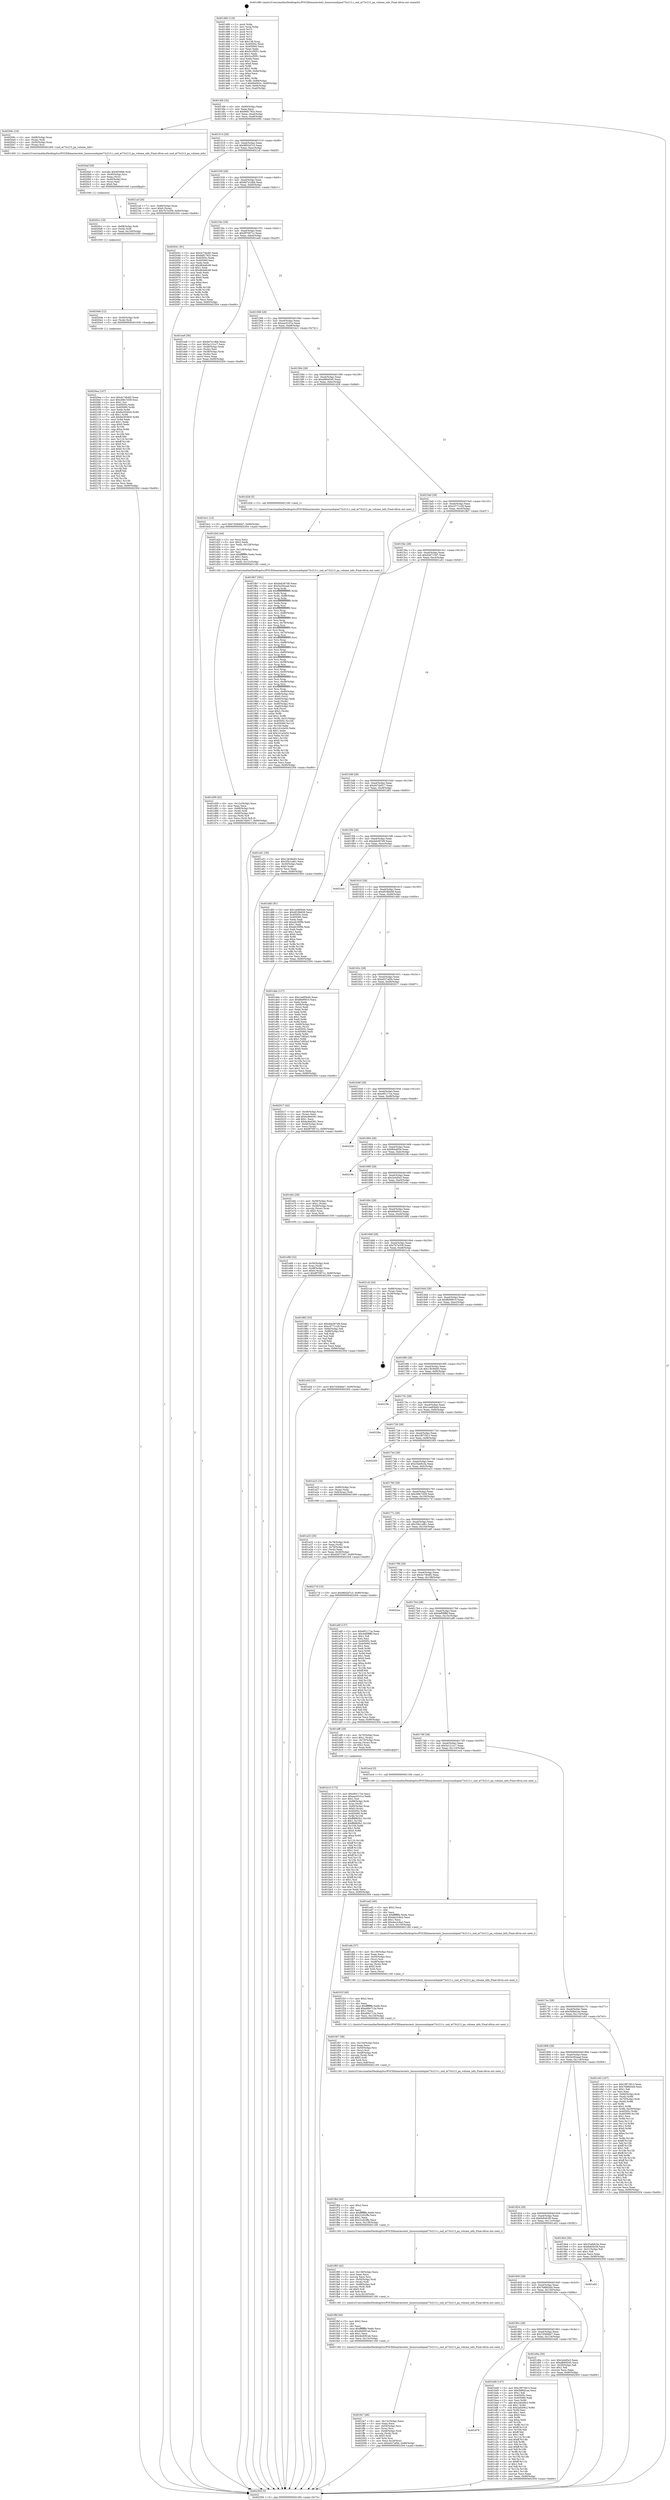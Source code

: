digraph "0x401480" {
  label = "0x401480 (/mnt/c/Users/mathe/Desktop/tcc/POCII/binaries/extr_linuxsoundspiat73c213.c_snd_at73c213_pa_volume_info_Final-ollvm.out::main(0))"
  labelloc = "t"
  node[shape=record]

  Entry [label="",width=0.3,height=0.3,shape=circle,fillcolor=black,style=filled]
  "0x4014f4" [label="{
     0x4014f4 [32]\l
     | [instrs]\l
     &nbsp;&nbsp;0x4014f4 \<+6\>: mov -0x90(%rbp),%eax\l
     &nbsp;&nbsp;0x4014fa \<+2\>: mov %eax,%ecx\l
     &nbsp;&nbsp;0x4014fc \<+6\>: sub $0x8df1782c,%ecx\l
     &nbsp;&nbsp;0x401502 \<+6\>: mov %eax,-0xa4(%rbp)\l
     &nbsp;&nbsp;0x401508 \<+6\>: mov %ecx,-0xa8(%rbp)\l
     &nbsp;&nbsp;0x40150e \<+6\>: je 000000000040209c \<main+0xc1c\>\l
  }"]
  "0x40209c" [label="{
     0x40209c [19]\l
     | [instrs]\l
     &nbsp;&nbsp;0x40209c \<+4\>: mov -0x68(%rbp),%rax\l
     &nbsp;&nbsp;0x4020a0 \<+3\>: mov (%rax),%rdi\l
     &nbsp;&nbsp;0x4020a3 \<+4\>: mov -0x50(%rbp),%rax\l
     &nbsp;&nbsp;0x4020a7 \<+3\>: mov (%rax),%rsi\l
     &nbsp;&nbsp;0x4020aa \<+5\>: call 0000000000401400 \<snd_at73c213_pa_volume_info\>\l
     | [calls]\l
     &nbsp;&nbsp;0x401400 \{1\} (/mnt/c/Users/mathe/Desktop/tcc/POCII/binaries/extr_linuxsoundspiat73c213.c_snd_at73c213_pa_volume_info_Final-ollvm.out::snd_at73c213_pa_volume_info)\l
  }"]
  "0x401514" [label="{
     0x401514 [28]\l
     | [instrs]\l
     &nbsp;&nbsp;0x401514 \<+5\>: jmp 0000000000401519 \<main+0x99\>\l
     &nbsp;&nbsp;0x401519 \<+6\>: mov -0xa4(%rbp),%eax\l
     &nbsp;&nbsp;0x40151f \<+5\>: sub $0x9602d7c3,%eax\l
     &nbsp;&nbsp;0x401524 \<+6\>: mov %eax,-0xac(%rbp)\l
     &nbsp;&nbsp;0x40152a \<+6\>: je 00000000004021af \<main+0xd2f\>\l
  }"]
  Exit [label="",width=0.3,height=0.3,shape=circle,fillcolor=black,style=filled,peripheries=2]
  "0x4021af" [label="{
     0x4021af [28]\l
     | [instrs]\l
     &nbsp;&nbsp;0x4021af \<+7\>: mov -0x88(%rbp),%rax\l
     &nbsp;&nbsp;0x4021b6 \<+6\>: movl $0x0,(%rax)\l
     &nbsp;&nbsp;0x4021bc \<+10\>: movl $0x7b7e359,-0x90(%rbp)\l
     &nbsp;&nbsp;0x4021c6 \<+5\>: jmp 0000000000402304 \<main+0xe84\>\l
  }"]
  "0x401530" [label="{
     0x401530 [28]\l
     | [instrs]\l
     &nbsp;&nbsp;0x401530 \<+5\>: jmp 0000000000401535 \<main+0xb5\>\l
     &nbsp;&nbsp;0x401535 \<+6\>: mov -0xa4(%rbp),%eax\l
     &nbsp;&nbsp;0x40153b \<+5\>: sub $0x9d7e1dbb,%eax\l
     &nbsp;&nbsp;0x401540 \<+6\>: mov %eax,-0xb0(%rbp)\l
     &nbsp;&nbsp;0x401546 \<+6\>: je 0000000000402041 \<main+0xbc1\>\l
  }"]
  "0x4020ea" [label="{
     0x4020ea [147]\l
     | [instrs]\l
     &nbsp;&nbsp;0x4020ea \<+5\>: mov $0x4c74b4f2,%eax\l
     &nbsp;&nbsp;0x4020ef \<+5\>: mov $0x268c7d39,%esi\l
     &nbsp;&nbsp;0x4020f4 \<+2\>: mov $0x1,%cl\l
     &nbsp;&nbsp;0x4020f6 \<+7\>: mov 0x40505c,%edx\l
     &nbsp;&nbsp;0x4020fd \<+8\>: mov 0x405060,%r8d\l
     &nbsp;&nbsp;0x402105 \<+3\>: mov %edx,%r9d\l
     &nbsp;&nbsp;0x402108 \<+7\>: sub $0x6e303820,%r9d\l
     &nbsp;&nbsp;0x40210f \<+4\>: sub $0x1,%r9d\l
     &nbsp;&nbsp;0x402113 \<+7\>: add $0x6e303820,%r9d\l
     &nbsp;&nbsp;0x40211a \<+4\>: imul %r9d,%edx\l
     &nbsp;&nbsp;0x40211e \<+3\>: and $0x1,%edx\l
     &nbsp;&nbsp;0x402121 \<+3\>: cmp $0x0,%edx\l
     &nbsp;&nbsp;0x402124 \<+4\>: sete %r10b\l
     &nbsp;&nbsp;0x402128 \<+4\>: cmp $0xa,%r8d\l
     &nbsp;&nbsp;0x40212c \<+4\>: setl %r11b\l
     &nbsp;&nbsp;0x402130 \<+3\>: mov %r10b,%bl\l
     &nbsp;&nbsp;0x402133 \<+3\>: xor $0xff,%bl\l
     &nbsp;&nbsp;0x402136 \<+3\>: mov %r11b,%r14b\l
     &nbsp;&nbsp;0x402139 \<+4\>: xor $0xff,%r14b\l
     &nbsp;&nbsp;0x40213d \<+3\>: xor $0x0,%cl\l
     &nbsp;&nbsp;0x402140 \<+3\>: mov %bl,%r15b\l
     &nbsp;&nbsp;0x402143 \<+4\>: and $0x0,%r15b\l
     &nbsp;&nbsp;0x402147 \<+3\>: and %cl,%r10b\l
     &nbsp;&nbsp;0x40214a \<+3\>: mov %r14b,%r12b\l
     &nbsp;&nbsp;0x40214d \<+4\>: and $0x0,%r12b\l
     &nbsp;&nbsp;0x402151 \<+3\>: and %cl,%r11b\l
     &nbsp;&nbsp;0x402154 \<+3\>: or %r10b,%r15b\l
     &nbsp;&nbsp;0x402157 \<+3\>: or %r11b,%r12b\l
     &nbsp;&nbsp;0x40215a \<+3\>: xor %r12b,%r15b\l
     &nbsp;&nbsp;0x40215d \<+3\>: or %r14b,%bl\l
     &nbsp;&nbsp;0x402160 \<+3\>: xor $0xff,%bl\l
     &nbsp;&nbsp;0x402163 \<+3\>: or $0x0,%cl\l
     &nbsp;&nbsp;0x402166 \<+2\>: and %cl,%bl\l
     &nbsp;&nbsp;0x402168 \<+3\>: or %bl,%r15b\l
     &nbsp;&nbsp;0x40216b \<+4\>: test $0x1,%r15b\l
     &nbsp;&nbsp;0x40216f \<+3\>: cmovne %esi,%eax\l
     &nbsp;&nbsp;0x402172 \<+6\>: mov %eax,-0x90(%rbp)\l
     &nbsp;&nbsp;0x402178 \<+5\>: jmp 0000000000402304 \<main+0xe84\>\l
  }"]
  "0x402041" [label="{
     0x402041 [91]\l
     | [instrs]\l
     &nbsp;&nbsp;0x402041 \<+5\>: mov $0x4c74b4f2,%eax\l
     &nbsp;&nbsp;0x402046 \<+5\>: mov $0x8df1782c,%ecx\l
     &nbsp;&nbsp;0x40204b \<+7\>: mov 0x40505c,%edx\l
     &nbsp;&nbsp;0x402052 \<+7\>: mov 0x405060,%esi\l
     &nbsp;&nbsp;0x402059 \<+2\>: mov %edx,%edi\l
     &nbsp;&nbsp;0x40205b \<+6\>: add $0xd64a9cd9,%edi\l
     &nbsp;&nbsp;0x402061 \<+3\>: sub $0x1,%edi\l
     &nbsp;&nbsp;0x402064 \<+6\>: sub $0xd64a9cd9,%edi\l
     &nbsp;&nbsp;0x40206a \<+3\>: imul %edi,%edx\l
     &nbsp;&nbsp;0x40206d \<+3\>: and $0x1,%edx\l
     &nbsp;&nbsp;0x402070 \<+3\>: cmp $0x0,%edx\l
     &nbsp;&nbsp;0x402073 \<+4\>: sete %r8b\l
     &nbsp;&nbsp;0x402077 \<+3\>: cmp $0xa,%esi\l
     &nbsp;&nbsp;0x40207a \<+4\>: setl %r9b\l
     &nbsp;&nbsp;0x40207e \<+3\>: mov %r8b,%r10b\l
     &nbsp;&nbsp;0x402081 \<+3\>: and %r9b,%r10b\l
     &nbsp;&nbsp;0x402084 \<+3\>: xor %r9b,%r8b\l
     &nbsp;&nbsp;0x402087 \<+3\>: or %r8b,%r10b\l
     &nbsp;&nbsp;0x40208a \<+4\>: test $0x1,%r10b\l
     &nbsp;&nbsp;0x40208e \<+3\>: cmovne %ecx,%eax\l
     &nbsp;&nbsp;0x402091 \<+6\>: mov %eax,-0x90(%rbp)\l
     &nbsp;&nbsp;0x402097 \<+5\>: jmp 0000000000402304 \<main+0xe84\>\l
  }"]
  "0x40154c" [label="{
     0x40154c [28]\l
     | [instrs]\l
     &nbsp;&nbsp;0x40154c \<+5\>: jmp 0000000000401551 \<main+0xd1\>\l
     &nbsp;&nbsp;0x401551 \<+6\>: mov -0xa4(%rbp),%eax\l
     &nbsp;&nbsp;0x401557 \<+5\>: sub $0x9f70871c,%eax\l
     &nbsp;&nbsp;0x40155c \<+6\>: mov %eax,-0xb4(%rbp)\l
     &nbsp;&nbsp;0x401562 \<+6\>: je 0000000000401ea9 \<main+0xa29\>\l
  }"]
  "0x4020de" [label="{
     0x4020de [12]\l
     | [instrs]\l
     &nbsp;&nbsp;0x4020de \<+4\>: mov -0x50(%rbp),%rdi\l
     &nbsp;&nbsp;0x4020e2 \<+3\>: mov (%rdi),%rdi\l
     &nbsp;&nbsp;0x4020e5 \<+5\>: call 0000000000401030 \<free@plt\>\l
     | [calls]\l
     &nbsp;&nbsp;0x401030 \{1\} (unknown)\l
  }"]
  "0x401ea9" [label="{
     0x401ea9 [36]\l
     | [instrs]\l
     &nbsp;&nbsp;0x401ea9 \<+5\>: mov $0x9d7e1dbb,%eax\l
     &nbsp;&nbsp;0x401eae \<+5\>: mov $0x5a121cc7,%ecx\l
     &nbsp;&nbsp;0x401eb3 \<+4\>: mov -0x48(%rbp),%rdx\l
     &nbsp;&nbsp;0x401eb7 \<+2\>: mov (%rdx),%esi\l
     &nbsp;&nbsp;0x401eb9 \<+4\>: mov -0x58(%rbp),%rdx\l
     &nbsp;&nbsp;0x401ebd \<+2\>: cmp (%rdx),%esi\l
     &nbsp;&nbsp;0x401ebf \<+3\>: cmovl %ecx,%eax\l
     &nbsp;&nbsp;0x401ec2 \<+6\>: mov %eax,-0x90(%rbp)\l
     &nbsp;&nbsp;0x401ec8 \<+5\>: jmp 0000000000402304 \<main+0xe84\>\l
  }"]
  "0x401568" [label="{
     0x401568 [28]\l
     | [instrs]\l
     &nbsp;&nbsp;0x401568 \<+5\>: jmp 000000000040156d \<main+0xed\>\l
     &nbsp;&nbsp;0x40156d \<+6\>: mov -0xa4(%rbp),%eax\l
     &nbsp;&nbsp;0x401573 \<+5\>: sub $0xaac0101a,%eax\l
     &nbsp;&nbsp;0x401578 \<+6\>: mov %eax,-0xb8(%rbp)\l
     &nbsp;&nbsp;0x40157e \<+6\>: je 0000000000401bc1 \<main+0x741\>\l
  }"]
  "0x4020cc" [label="{
     0x4020cc [18]\l
     | [instrs]\l
     &nbsp;&nbsp;0x4020cc \<+4\>: mov -0x68(%rbp),%rdi\l
     &nbsp;&nbsp;0x4020d0 \<+3\>: mov (%rdi),%rdi\l
     &nbsp;&nbsp;0x4020d3 \<+6\>: mov %eax,-0x140(%rbp)\l
     &nbsp;&nbsp;0x4020d9 \<+5\>: call 0000000000401030 \<free@plt\>\l
     | [calls]\l
     &nbsp;&nbsp;0x401030 \{1\} (unknown)\l
  }"]
  "0x401bc1" [label="{
     0x401bc1 [15]\l
     | [instrs]\l
     &nbsp;&nbsp;0x401bc1 \<+10\>: movl $0x7d384bb7,-0x90(%rbp)\l
     &nbsp;&nbsp;0x401bcb \<+5\>: jmp 0000000000402304 \<main+0xe84\>\l
  }"]
  "0x401584" [label="{
     0x401584 [28]\l
     | [instrs]\l
     &nbsp;&nbsp;0x401584 \<+5\>: jmp 0000000000401589 \<main+0x109\>\l
     &nbsp;&nbsp;0x401589 \<+6\>: mov -0xa4(%rbp),%eax\l
     &nbsp;&nbsp;0x40158f \<+5\>: sub $0xaf694545,%eax\l
     &nbsp;&nbsp;0x401594 \<+6\>: mov %eax,-0xbc(%rbp)\l
     &nbsp;&nbsp;0x40159a \<+6\>: je 0000000000401d28 \<main+0x8a8\>\l
  }"]
  "0x4020af" [label="{
     0x4020af [29]\l
     | [instrs]\l
     &nbsp;&nbsp;0x4020af \<+10\>: movabs $0x4030b6,%rdi\l
     &nbsp;&nbsp;0x4020b9 \<+4\>: mov -0x40(%rbp),%rsi\l
     &nbsp;&nbsp;0x4020bd \<+2\>: mov %eax,(%rsi)\l
     &nbsp;&nbsp;0x4020bf \<+4\>: mov -0x40(%rbp),%rsi\l
     &nbsp;&nbsp;0x4020c3 \<+2\>: mov (%rsi),%esi\l
     &nbsp;&nbsp;0x4020c5 \<+2\>: mov $0x0,%al\l
     &nbsp;&nbsp;0x4020c7 \<+5\>: call 0000000000401040 \<printf@plt\>\l
     | [calls]\l
     &nbsp;&nbsp;0x401040 \{1\} (unknown)\l
  }"]
  "0x401d28" [label="{
     0x401d28 [5]\l
     | [instrs]\l
     &nbsp;&nbsp;0x401d28 \<+5\>: call 0000000000401160 \<next_i\>\l
     | [calls]\l
     &nbsp;&nbsp;0x401160 \{1\} (/mnt/c/Users/mathe/Desktop/tcc/POCII/binaries/extr_linuxsoundspiat73c213.c_snd_at73c213_pa_volume_info_Final-ollvm.out::next_i)\l
  }"]
  "0x4015a0" [label="{
     0x4015a0 [28]\l
     | [instrs]\l
     &nbsp;&nbsp;0x4015a0 \<+5\>: jmp 00000000004015a5 \<main+0x125\>\l
     &nbsp;&nbsp;0x4015a5 \<+6\>: mov -0xa4(%rbp),%eax\l
     &nbsp;&nbsp;0x4015ab \<+5\>: sub $0xcd771c29,%eax\l
     &nbsp;&nbsp;0x4015b0 \<+6\>: mov %eax,-0xc0(%rbp)\l
     &nbsp;&nbsp;0x4015b6 \<+6\>: je 00000000004018b7 \<main+0x437\>\l
  }"]
  "0x401fe7" [label="{
     0x401fe7 [48]\l
     | [instrs]\l
     &nbsp;&nbsp;0x401fe7 \<+6\>: mov -0x13c(%rbp),%ecx\l
     &nbsp;&nbsp;0x401fed \<+3\>: imul %eax,%ecx\l
     &nbsp;&nbsp;0x401ff0 \<+4\>: mov -0x50(%rbp),%rsi\l
     &nbsp;&nbsp;0x401ff4 \<+3\>: mov (%rsi),%rsi\l
     &nbsp;&nbsp;0x401ff7 \<+4\>: mov -0x48(%rbp),%rdi\l
     &nbsp;&nbsp;0x401ffb \<+3\>: movslq (%rdi),%rdi\l
     &nbsp;&nbsp;0x401ffe \<+4\>: shl $0x5,%rdi\l
     &nbsp;&nbsp;0x402002 \<+3\>: add %rdi,%rsi\l
     &nbsp;&nbsp;0x402005 \<+3\>: mov %ecx,0x18(%rsi)\l
     &nbsp;&nbsp;0x402008 \<+10\>: movl $0xe027af2b,-0x90(%rbp)\l
     &nbsp;&nbsp;0x402012 \<+5\>: jmp 0000000000402304 \<main+0xe84\>\l
  }"]
  "0x4018b7" [label="{
     0x4018b7 [301]\l
     | [instrs]\l
     &nbsp;&nbsp;0x4018b7 \<+5\>: mov $0xdeb367d9,%eax\l
     &nbsp;&nbsp;0x4018bc \<+5\>: mov $0x5e292aad,%ecx\l
     &nbsp;&nbsp;0x4018c1 \<+3\>: mov %rsp,%rdx\l
     &nbsp;&nbsp;0x4018c4 \<+4\>: add $0xfffffffffffffff0,%rdx\l
     &nbsp;&nbsp;0x4018c8 \<+3\>: mov %rdx,%rsp\l
     &nbsp;&nbsp;0x4018cb \<+7\>: mov %rdx,-0x88(%rbp)\l
     &nbsp;&nbsp;0x4018d2 \<+3\>: mov %rsp,%rdx\l
     &nbsp;&nbsp;0x4018d5 \<+4\>: add $0xfffffffffffffff0,%rdx\l
     &nbsp;&nbsp;0x4018d9 \<+3\>: mov %rdx,%rsp\l
     &nbsp;&nbsp;0x4018dc \<+3\>: mov %rsp,%rsi\l
     &nbsp;&nbsp;0x4018df \<+4\>: add $0xfffffffffffffff0,%rsi\l
     &nbsp;&nbsp;0x4018e3 \<+3\>: mov %rsi,%rsp\l
     &nbsp;&nbsp;0x4018e6 \<+4\>: mov %rsi,-0x80(%rbp)\l
     &nbsp;&nbsp;0x4018ea \<+3\>: mov %rsp,%rsi\l
     &nbsp;&nbsp;0x4018ed \<+4\>: add $0xfffffffffffffff0,%rsi\l
     &nbsp;&nbsp;0x4018f1 \<+3\>: mov %rsi,%rsp\l
     &nbsp;&nbsp;0x4018f4 \<+4\>: mov %rsi,-0x78(%rbp)\l
     &nbsp;&nbsp;0x4018f8 \<+3\>: mov %rsp,%rsi\l
     &nbsp;&nbsp;0x4018fb \<+4\>: add $0xfffffffffffffff0,%rsi\l
     &nbsp;&nbsp;0x4018ff \<+3\>: mov %rsi,%rsp\l
     &nbsp;&nbsp;0x401902 \<+4\>: mov %rsi,-0x70(%rbp)\l
     &nbsp;&nbsp;0x401906 \<+3\>: mov %rsp,%rsi\l
     &nbsp;&nbsp;0x401909 \<+4\>: add $0xfffffffffffffff0,%rsi\l
     &nbsp;&nbsp;0x40190d \<+3\>: mov %rsi,%rsp\l
     &nbsp;&nbsp;0x401910 \<+4\>: mov %rsi,-0x68(%rbp)\l
     &nbsp;&nbsp;0x401914 \<+3\>: mov %rsp,%rsi\l
     &nbsp;&nbsp;0x401917 \<+4\>: add $0xfffffffffffffff0,%rsi\l
     &nbsp;&nbsp;0x40191b \<+3\>: mov %rsi,%rsp\l
     &nbsp;&nbsp;0x40191e \<+4\>: mov %rsi,-0x60(%rbp)\l
     &nbsp;&nbsp;0x401922 \<+3\>: mov %rsp,%rsi\l
     &nbsp;&nbsp;0x401925 \<+4\>: add $0xfffffffffffffff0,%rsi\l
     &nbsp;&nbsp;0x401929 \<+3\>: mov %rsi,%rsp\l
     &nbsp;&nbsp;0x40192c \<+4\>: mov %rsi,-0x58(%rbp)\l
     &nbsp;&nbsp;0x401930 \<+3\>: mov %rsp,%rsi\l
     &nbsp;&nbsp;0x401933 \<+4\>: add $0xfffffffffffffff0,%rsi\l
     &nbsp;&nbsp;0x401937 \<+3\>: mov %rsi,%rsp\l
     &nbsp;&nbsp;0x40193a \<+4\>: mov %rsi,-0x50(%rbp)\l
     &nbsp;&nbsp;0x40193e \<+3\>: mov %rsp,%rsi\l
     &nbsp;&nbsp;0x401941 \<+4\>: add $0xfffffffffffffff0,%rsi\l
     &nbsp;&nbsp;0x401945 \<+3\>: mov %rsi,%rsp\l
     &nbsp;&nbsp;0x401948 \<+4\>: mov %rsi,-0x48(%rbp)\l
     &nbsp;&nbsp;0x40194c \<+3\>: mov %rsp,%rsi\l
     &nbsp;&nbsp;0x40194f \<+4\>: add $0xfffffffffffffff0,%rsi\l
     &nbsp;&nbsp;0x401953 \<+3\>: mov %rsi,%rsp\l
     &nbsp;&nbsp;0x401956 \<+4\>: mov %rsi,-0x40(%rbp)\l
     &nbsp;&nbsp;0x40195a \<+7\>: mov -0x88(%rbp),%rsi\l
     &nbsp;&nbsp;0x401961 \<+6\>: movl $0x0,(%rsi)\l
     &nbsp;&nbsp;0x401967 \<+6\>: mov -0x94(%rbp),%edi\l
     &nbsp;&nbsp;0x40196d \<+2\>: mov %edi,(%rdx)\l
     &nbsp;&nbsp;0x40196f \<+4\>: mov -0x80(%rbp),%rsi\l
     &nbsp;&nbsp;0x401973 \<+7\>: mov -0xa0(%rbp),%r8\l
     &nbsp;&nbsp;0x40197a \<+3\>: mov %r8,(%rsi)\l
     &nbsp;&nbsp;0x40197d \<+3\>: cmpl $0x2,(%rdx)\l
     &nbsp;&nbsp;0x401980 \<+4\>: setne %r9b\l
     &nbsp;&nbsp;0x401984 \<+4\>: and $0x1,%r9b\l
     &nbsp;&nbsp;0x401988 \<+4\>: mov %r9b,-0x31(%rbp)\l
     &nbsp;&nbsp;0x40198c \<+8\>: mov 0x40505c,%r10d\l
     &nbsp;&nbsp;0x401994 \<+8\>: mov 0x405060,%r11d\l
     &nbsp;&nbsp;0x40199c \<+3\>: mov %r10d,%ebx\l
     &nbsp;&nbsp;0x40199f \<+6\>: sub $0x1d1a3e50,%ebx\l
     &nbsp;&nbsp;0x4019a5 \<+3\>: sub $0x1,%ebx\l
     &nbsp;&nbsp;0x4019a8 \<+6\>: add $0x1d1a3e50,%ebx\l
     &nbsp;&nbsp;0x4019ae \<+4\>: imul %ebx,%r10d\l
     &nbsp;&nbsp;0x4019b2 \<+4\>: and $0x1,%r10d\l
     &nbsp;&nbsp;0x4019b6 \<+4\>: cmp $0x0,%r10d\l
     &nbsp;&nbsp;0x4019ba \<+4\>: sete %r9b\l
     &nbsp;&nbsp;0x4019be \<+4\>: cmp $0xa,%r11d\l
     &nbsp;&nbsp;0x4019c2 \<+4\>: setl %r14b\l
     &nbsp;&nbsp;0x4019c6 \<+3\>: mov %r9b,%r15b\l
     &nbsp;&nbsp;0x4019c9 \<+3\>: and %r14b,%r15b\l
     &nbsp;&nbsp;0x4019cc \<+3\>: xor %r14b,%r9b\l
     &nbsp;&nbsp;0x4019cf \<+3\>: or %r9b,%r15b\l
     &nbsp;&nbsp;0x4019d2 \<+4\>: test $0x1,%r15b\l
     &nbsp;&nbsp;0x4019d6 \<+3\>: cmovne %ecx,%eax\l
     &nbsp;&nbsp;0x4019d9 \<+6\>: mov %eax,-0x90(%rbp)\l
     &nbsp;&nbsp;0x4019df \<+5\>: jmp 0000000000402304 \<main+0xe84\>\l
  }"]
  "0x4015bc" [label="{
     0x4015bc [28]\l
     | [instrs]\l
     &nbsp;&nbsp;0x4015bc \<+5\>: jmp 00000000004015c1 \<main+0x141\>\l
     &nbsp;&nbsp;0x4015c1 \<+6\>: mov -0xa4(%rbp),%eax\l
     &nbsp;&nbsp;0x4015c7 \<+5\>: sub $0xd3d715d7,%eax\l
     &nbsp;&nbsp;0x4015cc \<+6\>: mov %eax,-0xc4(%rbp)\l
     &nbsp;&nbsp;0x4015d2 \<+6\>: je 0000000000401a51 \<main+0x5d1\>\l
  }"]
  "0x401fbf" [label="{
     0x401fbf [40]\l
     | [instrs]\l
     &nbsp;&nbsp;0x401fbf \<+5\>: mov $0x2,%ecx\l
     &nbsp;&nbsp;0x401fc4 \<+1\>: cltd\l
     &nbsp;&nbsp;0x401fc5 \<+2\>: idiv %ecx\l
     &nbsp;&nbsp;0x401fc7 \<+6\>: imul $0xfffffffe,%edx,%ecx\l
     &nbsp;&nbsp;0x401fcd \<+6\>: sub $0x4bd581ab,%ecx\l
     &nbsp;&nbsp;0x401fd3 \<+3\>: add $0x1,%ecx\l
     &nbsp;&nbsp;0x401fd6 \<+6\>: add $0x4bd581ab,%ecx\l
     &nbsp;&nbsp;0x401fdc \<+6\>: mov %ecx,-0x13c(%rbp)\l
     &nbsp;&nbsp;0x401fe2 \<+5\>: call 0000000000401160 \<next_i\>\l
     | [calls]\l
     &nbsp;&nbsp;0x401160 \{1\} (/mnt/c/Users/mathe/Desktop/tcc/POCII/binaries/extr_linuxsoundspiat73c213.c_snd_at73c213_pa_volume_info_Final-ollvm.out::next_i)\l
  }"]
  "0x401a51" [label="{
     0x401a51 [30]\l
     | [instrs]\l
     &nbsp;&nbsp;0x401a51 \<+5\>: mov $0x13b36e93,%eax\l
     &nbsp;&nbsp;0x401a56 \<+5\>: mov $0x35b1cd61,%ecx\l
     &nbsp;&nbsp;0x401a5b \<+3\>: mov -0x30(%rbp),%edx\l
     &nbsp;&nbsp;0x401a5e \<+3\>: cmp $0x0,%edx\l
     &nbsp;&nbsp;0x401a61 \<+3\>: cmove %ecx,%eax\l
     &nbsp;&nbsp;0x401a64 \<+6\>: mov %eax,-0x90(%rbp)\l
     &nbsp;&nbsp;0x401a6a \<+5\>: jmp 0000000000402304 \<main+0xe84\>\l
  }"]
  "0x4015d8" [label="{
     0x4015d8 [28]\l
     | [instrs]\l
     &nbsp;&nbsp;0x4015d8 \<+5\>: jmp 00000000004015dd \<main+0x15d\>\l
     &nbsp;&nbsp;0x4015dd \<+6\>: mov -0xa4(%rbp),%eax\l
     &nbsp;&nbsp;0x4015e3 \<+5\>: sub $0xd47de917,%eax\l
     &nbsp;&nbsp;0x4015e8 \<+6\>: mov %eax,-0xc8(%rbp)\l
     &nbsp;&nbsp;0x4015ee \<+6\>: je 0000000000401d83 \<main+0x903\>\l
  }"]
  "0x401f95" [label="{
     0x401f95 [42]\l
     | [instrs]\l
     &nbsp;&nbsp;0x401f95 \<+6\>: mov -0x138(%rbp),%ecx\l
     &nbsp;&nbsp;0x401f9b \<+3\>: imul %eax,%ecx\l
     &nbsp;&nbsp;0x401f9e \<+3\>: movslq %ecx,%rsi\l
     &nbsp;&nbsp;0x401fa1 \<+4\>: mov -0x50(%rbp),%rdi\l
     &nbsp;&nbsp;0x401fa5 \<+3\>: mov (%rdi),%rdi\l
     &nbsp;&nbsp;0x401fa8 \<+4\>: mov -0x48(%rbp),%r8\l
     &nbsp;&nbsp;0x401fac \<+3\>: movslq (%r8),%r8\l
     &nbsp;&nbsp;0x401faf \<+4\>: shl $0x5,%r8\l
     &nbsp;&nbsp;0x401fb3 \<+3\>: add %r8,%rdi\l
     &nbsp;&nbsp;0x401fb6 \<+4\>: mov %rsi,0x10(%rdi)\l
     &nbsp;&nbsp;0x401fba \<+5\>: call 0000000000401160 \<next_i\>\l
     | [calls]\l
     &nbsp;&nbsp;0x401160 \{1\} (/mnt/c/Users/mathe/Desktop/tcc/POCII/binaries/extr_linuxsoundspiat73c213.c_snd_at73c213_pa_volume_info_Final-ollvm.out::next_i)\l
  }"]
  "0x401d83" [label="{
     0x401d83 [91]\l
     | [instrs]\l
     &nbsp;&nbsp;0x401d83 \<+5\>: mov $0x1ee85bd4,%eax\l
     &nbsp;&nbsp;0x401d88 \<+5\>: mov $0xdf18bb58,%ecx\l
     &nbsp;&nbsp;0x401d8d \<+7\>: mov 0x40505c,%edx\l
     &nbsp;&nbsp;0x401d94 \<+7\>: mov 0x405060,%esi\l
     &nbsp;&nbsp;0x401d9b \<+2\>: mov %edx,%edi\l
     &nbsp;&nbsp;0x401d9d \<+6\>: add $0xafc30f9b,%edi\l
     &nbsp;&nbsp;0x401da3 \<+3\>: sub $0x1,%edi\l
     &nbsp;&nbsp;0x401da6 \<+6\>: sub $0xafc30f9b,%edi\l
     &nbsp;&nbsp;0x401dac \<+3\>: imul %edi,%edx\l
     &nbsp;&nbsp;0x401daf \<+3\>: and $0x1,%edx\l
     &nbsp;&nbsp;0x401db2 \<+3\>: cmp $0x0,%edx\l
     &nbsp;&nbsp;0x401db5 \<+4\>: sete %r8b\l
     &nbsp;&nbsp;0x401db9 \<+3\>: cmp $0xa,%esi\l
     &nbsp;&nbsp;0x401dbc \<+4\>: setl %r9b\l
     &nbsp;&nbsp;0x401dc0 \<+3\>: mov %r8b,%r10b\l
     &nbsp;&nbsp;0x401dc3 \<+3\>: and %r9b,%r10b\l
     &nbsp;&nbsp;0x401dc6 \<+3\>: xor %r9b,%r8b\l
     &nbsp;&nbsp;0x401dc9 \<+3\>: or %r8b,%r10b\l
     &nbsp;&nbsp;0x401dcc \<+4\>: test $0x1,%r10b\l
     &nbsp;&nbsp;0x401dd0 \<+3\>: cmovne %ecx,%eax\l
     &nbsp;&nbsp;0x401dd3 \<+6\>: mov %eax,-0x90(%rbp)\l
     &nbsp;&nbsp;0x401dd9 \<+5\>: jmp 0000000000402304 \<main+0xe84\>\l
  }"]
  "0x4015f4" [label="{
     0x4015f4 [28]\l
     | [instrs]\l
     &nbsp;&nbsp;0x4015f4 \<+5\>: jmp 00000000004015f9 \<main+0x179\>\l
     &nbsp;&nbsp;0x4015f9 \<+6\>: mov -0xa4(%rbp),%eax\l
     &nbsp;&nbsp;0x4015ff \<+5\>: sub $0xdeb367d9,%eax\l
     &nbsp;&nbsp;0x401604 \<+6\>: mov %eax,-0xcc(%rbp)\l
     &nbsp;&nbsp;0x40160a \<+6\>: je 00000000004021e3 \<main+0xd63\>\l
  }"]
  "0x401f6d" [label="{
     0x401f6d [40]\l
     | [instrs]\l
     &nbsp;&nbsp;0x401f6d \<+5\>: mov $0x2,%ecx\l
     &nbsp;&nbsp;0x401f72 \<+1\>: cltd\l
     &nbsp;&nbsp;0x401f73 \<+2\>: idiv %ecx\l
     &nbsp;&nbsp;0x401f75 \<+6\>: imul $0xfffffffe,%edx,%ecx\l
     &nbsp;&nbsp;0x401f7b \<+6\>: sub $0x31d22ffa,%ecx\l
     &nbsp;&nbsp;0x401f81 \<+3\>: add $0x1,%ecx\l
     &nbsp;&nbsp;0x401f84 \<+6\>: add $0x31d22ffa,%ecx\l
     &nbsp;&nbsp;0x401f8a \<+6\>: mov %ecx,-0x138(%rbp)\l
     &nbsp;&nbsp;0x401f90 \<+5\>: call 0000000000401160 \<next_i\>\l
     | [calls]\l
     &nbsp;&nbsp;0x401160 \{1\} (/mnt/c/Users/mathe/Desktop/tcc/POCII/binaries/extr_linuxsoundspiat73c213.c_snd_at73c213_pa_volume_info_Final-ollvm.out::next_i)\l
  }"]
  "0x4021e3" [label="{
     0x4021e3\l
  }", style=dashed]
  "0x401610" [label="{
     0x401610 [28]\l
     | [instrs]\l
     &nbsp;&nbsp;0x401610 \<+5\>: jmp 0000000000401615 \<main+0x195\>\l
     &nbsp;&nbsp;0x401615 \<+6\>: mov -0xa4(%rbp),%eax\l
     &nbsp;&nbsp;0x40161b \<+5\>: sub $0xdf18bb58,%eax\l
     &nbsp;&nbsp;0x401620 \<+6\>: mov %eax,-0xd0(%rbp)\l
     &nbsp;&nbsp;0x401626 \<+6\>: je 0000000000401dde \<main+0x95e\>\l
  }"]
  "0x401f47" [label="{
     0x401f47 [38]\l
     | [instrs]\l
     &nbsp;&nbsp;0x401f47 \<+6\>: mov -0x134(%rbp),%ecx\l
     &nbsp;&nbsp;0x401f4d \<+3\>: imul %eax,%ecx\l
     &nbsp;&nbsp;0x401f50 \<+4\>: mov -0x50(%rbp),%rsi\l
     &nbsp;&nbsp;0x401f54 \<+3\>: mov (%rsi),%rsi\l
     &nbsp;&nbsp;0x401f57 \<+4\>: mov -0x48(%rbp),%rdi\l
     &nbsp;&nbsp;0x401f5b \<+3\>: movslq (%rdi),%rdi\l
     &nbsp;&nbsp;0x401f5e \<+4\>: shl $0x5,%rdi\l
     &nbsp;&nbsp;0x401f62 \<+3\>: add %rdi,%rsi\l
     &nbsp;&nbsp;0x401f65 \<+3\>: mov %ecx,0x8(%rsi)\l
     &nbsp;&nbsp;0x401f68 \<+5\>: call 0000000000401160 \<next_i\>\l
     | [calls]\l
     &nbsp;&nbsp;0x401160 \{1\} (/mnt/c/Users/mathe/Desktop/tcc/POCII/binaries/extr_linuxsoundspiat73c213.c_snd_at73c213_pa_volume_info_Final-ollvm.out::next_i)\l
  }"]
  "0x401dde" [label="{
     0x401dde [127]\l
     | [instrs]\l
     &nbsp;&nbsp;0x401dde \<+5\>: mov $0x1ee85bd4,%eax\l
     &nbsp;&nbsp;0x401de3 \<+5\>: mov $0x8b99910,%ecx\l
     &nbsp;&nbsp;0x401de8 \<+2\>: xor %edx,%edx\l
     &nbsp;&nbsp;0x401dea \<+4\>: mov -0x60(%rbp),%rsi\l
     &nbsp;&nbsp;0x401dee \<+2\>: mov (%rsi),%edi\l
     &nbsp;&nbsp;0x401df0 \<+3\>: mov %edx,%r8d\l
     &nbsp;&nbsp;0x401df3 \<+3\>: sub %edi,%r8d\l
     &nbsp;&nbsp;0x401df6 \<+2\>: mov %edx,%edi\l
     &nbsp;&nbsp;0x401df8 \<+3\>: sub $0x1,%edi\l
     &nbsp;&nbsp;0x401dfb \<+3\>: add %edi,%r8d\l
     &nbsp;&nbsp;0x401dfe \<+3\>: sub %r8d,%edx\l
     &nbsp;&nbsp;0x401e01 \<+4\>: mov -0x60(%rbp),%rsi\l
     &nbsp;&nbsp;0x401e05 \<+2\>: mov %edx,(%rsi)\l
     &nbsp;&nbsp;0x401e07 \<+7\>: mov 0x40505c,%edx\l
     &nbsp;&nbsp;0x401e0e \<+7\>: mov 0x405060,%edi\l
     &nbsp;&nbsp;0x401e15 \<+3\>: mov %edx,%r8d\l
     &nbsp;&nbsp;0x401e18 \<+7\>: add $0xa7cfd2a3,%r8d\l
     &nbsp;&nbsp;0x401e1f \<+4\>: sub $0x1,%r8d\l
     &nbsp;&nbsp;0x401e23 \<+7\>: sub $0xa7cfd2a3,%r8d\l
     &nbsp;&nbsp;0x401e2a \<+4\>: imul %r8d,%edx\l
     &nbsp;&nbsp;0x401e2e \<+3\>: and $0x1,%edx\l
     &nbsp;&nbsp;0x401e31 \<+3\>: cmp $0x0,%edx\l
     &nbsp;&nbsp;0x401e34 \<+4\>: sete %r9b\l
     &nbsp;&nbsp;0x401e38 \<+3\>: cmp $0xa,%edi\l
     &nbsp;&nbsp;0x401e3b \<+4\>: setl %r10b\l
     &nbsp;&nbsp;0x401e3f \<+3\>: mov %r9b,%r11b\l
     &nbsp;&nbsp;0x401e42 \<+3\>: and %r10b,%r11b\l
     &nbsp;&nbsp;0x401e45 \<+3\>: xor %r10b,%r9b\l
     &nbsp;&nbsp;0x401e48 \<+3\>: or %r9b,%r11b\l
     &nbsp;&nbsp;0x401e4b \<+4\>: test $0x1,%r11b\l
     &nbsp;&nbsp;0x401e4f \<+3\>: cmovne %ecx,%eax\l
     &nbsp;&nbsp;0x401e52 \<+6\>: mov %eax,-0x90(%rbp)\l
     &nbsp;&nbsp;0x401e58 \<+5\>: jmp 0000000000402304 \<main+0xe84\>\l
  }"]
  "0x40162c" [label="{
     0x40162c [28]\l
     | [instrs]\l
     &nbsp;&nbsp;0x40162c \<+5\>: jmp 0000000000401631 \<main+0x1b1\>\l
     &nbsp;&nbsp;0x401631 \<+6\>: mov -0xa4(%rbp),%eax\l
     &nbsp;&nbsp;0x401637 \<+5\>: sub $0xe027af2b,%eax\l
     &nbsp;&nbsp;0x40163c \<+6\>: mov %eax,-0xd4(%rbp)\l
     &nbsp;&nbsp;0x401642 \<+6\>: je 0000000000402017 \<main+0xb97\>\l
  }"]
  "0x401f1f" [label="{
     0x401f1f [40]\l
     | [instrs]\l
     &nbsp;&nbsp;0x401f1f \<+5\>: mov $0x2,%ecx\l
     &nbsp;&nbsp;0x401f24 \<+1\>: cltd\l
     &nbsp;&nbsp;0x401f25 \<+2\>: idiv %ecx\l
     &nbsp;&nbsp;0x401f27 \<+6\>: imul $0xfffffffe,%edx,%ecx\l
     &nbsp;&nbsp;0x401f2d \<+6\>: add $0xa66e712e,%ecx\l
     &nbsp;&nbsp;0x401f33 \<+3\>: add $0x1,%ecx\l
     &nbsp;&nbsp;0x401f36 \<+6\>: sub $0xa66e712e,%ecx\l
     &nbsp;&nbsp;0x401f3c \<+6\>: mov %ecx,-0x134(%rbp)\l
     &nbsp;&nbsp;0x401f42 \<+5\>: call 0000000000401160 \<next_i\>\l
     | [calls]\l
     &nbsp;&nbsp;0x401160 \{1\} (/mnt/c/Users/mathe/Desktop/tcc/POCII/binaries/extr_linuxsoundspiat73c213.c_snd_at73c213_pa_volume_info_Final-ollvm.out::next_i)\l
  }"]
  "0x402017" [label="{
     0x402017 [42]\l
     | [instrs]\l
     &nbsp;&nbsp;0x402017 \<+4\>: mov -0x48(%rbp),%rax\l
     &nbsp;&nbsp;0x40201b \<+2\>: mov (%rax),%ecx\l
     &nbsp;&nbsp;0x40201d \<+6\>: add $0xbc8ed381,%ecx\l
     &nbsp;&nbsp;0x402023 \<+3\>: add $0x1,%ecx\l
     &nbsp;&nbsp;0x402026 \<+6\>: sub $0xbc8ed381,%ecx\l
     &nbsp;&nbsp;0x40202c \<+4\>: mov -0x48(%rbp),%rax\l
     &nbsp;&nbsp;0x402030 \<+2\>: mov %ecx,(%rax)\l
     &nbsp;&nbsp;0x402032 \<+10\>: movl $0x9f70871c,-0x90(%rbp)\l
     &nbsp;&nbsp;0x40203c \<+5\>: jmp 0000000000402304 \<main+0xe84\>\l
  }"]
  "0x401648" [label="{
     0x401648 [28]\l
     | [instrs]\l
     &nbsp;&nbsp;0x401648 \<+5\>: jmp 000000000040164d \<main+0x1cd\>\l
     &nbsp;&nbsp;0x40164d \<+6\>: mov -0xa4(%rbp),%eax\l
     &nbsp;&nbsp;0x401653 \<+5\>: sub $0xef0117ce,%eax\l
     &nbsp;&nbsp;0x401658 \<+6\>: mov %eax,-0xd8(%rbp)\l
     &nbsp;&nbsp;0x40165e \<+6\>: je 0000000000402228 \<main+0xda8\>\l
  }"]
  "0x401efa" [label="{
     0x401efa [37]\l
     | [instrs]\l
     &nbsp;&nbsp;0x401efa \<+6\>: mov -0x130(%rbp),%ecx\l
     &nbsp;&nbsp;0x401f00 \<+3\>: imul %eax,%ecx\l
     &nbsp;&nbsp;0x401f03 \<+4\>: mov -0x50(%rbp),%rsi\l
     &nbsp;&nbsp;0x401f07 \<+3\>: mov (%rsi),%rsi\l
     &nbsp;&nbsp;0x401f0a \<+4\>: mov -0x48(%rbp),%rdi\l
     &nbsp;&nbsp;0x401f0e \<+3\>: movslq (%rdi),%rdi\l
     &nbsp;&nbsp;0x401f11 \<+4\>: shl $0x5,%rdi\l
     &nbsp;&nbsp;0x401f15 \<+3\>: add %rdi,%rsi\l
     &nbsp;&nbsp;0x401f18 \<+2\>: mov %ecx,(%rsi)\l
     &nbsp;&nbsp;0x401f1a \<+5\>: call 0000000000401160 \<next_i\>\l
     | [calls]\l
     &nbsp;&nbsp;0x401160 \{1\} (/mnt/c/Users/mathe/Desktop/tcc/POCII/binaries/extr_linuxsoundspiat73c213.c_snd_at73c213_pa_volume_info_Final-ollvm.out::next_i)\l
  }"]
  "0x402228" [label="{
     0x402228\l
  }", style=dashed]
  "0x401664" [label="{
     0x401664 [28]\l
     | [instrs]\l
     &nbsp;&nbsp;0x401664 \<+5\>: jmp 0000000000401669 \<main+0x1e9\>\l
     &nbsp;&nbsp;0x401669 \<+6\>: mov -0xa4(%rbp),%eax\l
     &nbsp;&nbsp;0x40166f \<+5\>: sub $0xf64a6f3e,%eax\l
     &nbsp;&nbsp;0x401674 \<+6\>: mov %eax,-0xdc(%rbp)\l
     &nbsp;&nbsp;0x40167a \<+6\>: je 000000000040219b \<main+0xd1b\>\l
  }"]
  "0x401ed2" [label="{
     0x401ed2 [40]\l
     | [instrs]\l
     &nbsp;&nbsp;0x401ed2 \<+5\>: mov $0x2,%ecx\l
     &nbsp;&nbsp;0x401ed7 \<+1\>: cltd\l
     &nbsp;&nbsp;0x401ed8 \<+2\>: idiv %ecx\l
     &nbsp;&nbsp;0x401eda \<+6\>: imul $0xfffffffe,%edx,%ecx\l
     &nbsp;&nbsp;0x401ee0 \<+6\>: sub $0xdec2c8a2,%ecx\l
     &nbsp;&nbsp;0x401ee6 \<+3\>: add $0x1,%ecx\l
     &nbsp;&nbsp;0x401ee9 \<+6\>: add $0xdec2c8a2,%ecx\l
     &nbsp;&nbsp;0x401eef \<+6\>: mov %ecx,-0x130(%rbp)\l
     &nbsp;&nbsp;0x401ef5 \<+5\>: call 0000000000401160 \<next_i\>\l
     | [calls]\l
     &nbsp;&nbsp;0x401160 \{1\} (/mnt/c/Users/mathe/Desktop/tcc/POCII/binaries/extr_linuxsoundspiat73c213.c_snd_at73c213_pa_volume_info_Final-ollvm.out::next_i)\l
  }"]
  "0x40219b" [label="{
     0x40219b\l
  }", style=dashed]
  "0x401680" [label="{
     0x401680 [28]\l
     | [instrs]\l
     &nbsp;&nbsp;0x401680 \<+5\>: jmp 0000000000401685 \<main+0x205\>\l
     &nbsp;&nbsp;0x401685 \<+6\>: mov -0xa4(%rbp),%eax\l
     &nbsp;&nbsp;0x40168b \<+5\>: sub $0x2e4d5e3,%eax\l
     &nbsp;&nbsp;0x401690 \<+6\>: mov %eax,-0xe0(%rbp)\l
     &nbsp;&nbsp;0x401696 \<+6\>: je 0000000000401e6c \<main+0x9ec\>\l
  }"]
  "0x401e89" [label="{
     0x401e89 [32]\l
     | [instrs]\l
     &nbsp;&nbsp;0x401e89 \<+4\>: mov -0x50(%rbp),%rdi\l
     &nbsp;&nbsp;0x401e8d \<+3\>: mov %rax,(%rdi)\l
     &nbsp;&nbsp;0x401e90 \<+4\>: mov -0x48(%rbp),%rax\l
     &nbsp;&nbsp;0x401e94 \<+6\>: movl $0x0,(%rax)\l
     &nbsp;&nbsp;0x401e9a \<+10\>: movl $0x9f70871c,-0x90(%rbp)\l
     &nbsp;&nbsp;0x401ea4 \<+5\>: jmp 0000000000402304 \<main+0xe84\>\l
  }"]
  "0x401e6c" [label="{
     0x401e6c [29]\l
     | [instrs]\l
     &nbsp;&nbsp;0x401e6c \<+4\>: mov -0x58(%rbp),%rax\l
     &nbsp;&nbsp;0x401e70 \<+6\>: movl $0x1,(%rax)\l
     &nbsp;&nbsp;0x401e76 \<+4\>: mov -0x58(%rbp),%rax\l
     &nbsp;&nbsp;0x401e7a \<+3\>: movslq (%rax),%rax\l
     &nbsp;&nbsp;0x401e7d \<+4\>: shl $0x5,%rax\l
     &nbsp;&nbsp;0x401e81 \<+3\>: mov %rax,%rdi\l
     &nbsp;&nbsp;0x401e84 \<+5\>: call 0000000000401050 \<malloc@plt\>\l
     | [calls]\l
     &nbsp;&nbsp;0x401050 \{1\} (unknown)\l
  }"]
  "0x40169c" [label="{
     0x40169c [28]\l
     | [instrs]\l
     &nbsp;&nbsp;0x40169c \<+5\>: jmp 00000000004016a1 \<main+0x221\>\l
     &nbsp;&nbsp;0x4016a1 \<+6\>: mov -0xa4(%rbp),%eax\l
     &nbsp;&nbsp;0x4016a7 \<+5\>: sub $0x66e002c,%eax\l
     &nbsp;&nbsp;0x4016ac \<+6\>: mov %eax,-0xe4(%rbp)\l
     &nbsp;&nbsp;0x4016b2 \<+6\>: je 0000000000401882 \<main+0x402\>\l
  }"]
  "0x401d59" [label="{
     0x401d59 [42]\l
     | [instrs]\l
     &nbsp;&nbsp;0x401d59 \<+6\>: mov -0x12c(%rbp),%ecx\l
     &nbsp;&nbsp;0x401d5f \<+3\>: imul %eax,%ecx\l
     &nbsp;&nbsp;0x401d62 \<+4\>: mov -0x68(%rbp),%rdi\l
     &nbsp;&nbsp;0x401d66 \<+3\>: mov (%rdi),%rdi\l
     &nbsp;&nbsp;0x401d69 \<+4\>: mov -0x60(%rbp),%r8\l
     &nbsp;&nbsp;0x401d6d \<+3\>: movslq (%r8),%r8\l
     &nbsp;&nbsp;0x401d70 \<+4\>: mov %ecx,(%rdi,%r8,4)\l
     &nbsp;&nbsp;0x401d74 \<+10\>: movl $0xd47de917,-0x90(%rbp)\l
     &nbsp;&nbsp;0x401d7e \<+5\>: jmp 0000000000402304 \<main+0xe84\>\l
  }"]
  "0x401882" [label="{
     0x401882 [53]\l
     | [instrs]\l
     &nbsp;&nbsp;0x401882 \<+5\>: mov $0xdeb367d9,%eax\l
     &nbsp;&nbsp;0x401887 \<+5\>: mov $0xcd771c29,%ecx\l
     &nbsp;&nbsp;0x40188c \<+6\>: mov -0x8a(%rbp),%dl\l
     &nbsp;&nbsp;0x401892 \<+7\>: mov -0x89(%rbp),%sil\l
     &nbsp;&nbsp;0x401899 \<+3\>: mov %dl,%dil\l
     &nbsp;&nbsp;0x40189c \<+3\>: and %sil,%dil\l
     &nbsp;&nbsp;0x40189f \<+3\>: xor %sil,%dl\l
     &nbsp;&nbsp;0x4018a2 \<+3\>: or %dl,%dil\l
     &nbsp;&nbsp;0x4018a5 \<+4\>: test $0x1,%dil\l
     &nbsp;&nbsp;0x4018a9 \<+3\>: cmovne %ecx,%eax\l
     &nbsp;&nbsp;0x4018ac \<+6\>: mov %eax,-0x90(%rbp)\l
     &nbsp;&nbsp;0x4018b2 \<+5\>: jmp 0000000000402304 \<main+0xe84\>\l
  }"]
  "0x4016b8" [label="{
     0x4016b8 [28]\l
     | [instrs]\l
     &nbsp;&nbsp;0x4016b8 \<+5\>: jmp 00000000004016bd \<main+0x23d\>\l
     &nbsp;&nbsp;0x4016bd \<+6\>: mov -0xa4(%rbp),%eax\l
     &nbsp;&nbsp;0x4016c3 \<+5\>: sub $0x7b7e359,%eax\l
     &nbsp;&nbsp;0x4016c8 \<+6\>: mov %eax,-0xe8(%rbp)\l
     &nbsp;&nbsp;0x4016ce \<+6\>: je 00000000004021cb \<main+0xd4b\>\l
  }"]
  "0x402304" [label="{
     0x402304 [5]\l
     | [instrs]\l
     &nbsp;&nbsp;0x402304 \<+5\>: jmp 00000000004014f4 \<main+0x74\>\l
  }"]
  "0x401480" [label="{
     0x401480 [116]\l
     | [instrs]\l
     &nbsp;&nbsp;0x401480 \<+1\>: push %rbp\l
     &nbsp;&nbsp;0x401481 \<+3\>: mov %rsp,%rbp\l
     &nbsp;&nbsp;0x401484 \<+2\>: push %r15\l
     &nbsp;&nbsp;0x401486 \<+2\>: push %r14\l
     &nbsp;&nbsp;0x401488 \<+2\>: push %r13\l
     &nbsp;&nbsp;0x40148a \<+2\>: push %r12\l
     &nbsp;&nbsp;0x40148c \<+1\>: push %rbx\l
     &nbsp;&nbsp;0x40148d \<+7\>: sub $0x138,%rsp\l
     &nbsp;&nbsp;0x401494 \<+7\>: mov 0x40505c,%eax\l
     &nbsp;&nbsp;0x40149b \<+7\>: mov 0x405060,%ecx\l
     &nbsp;&nbsp;0x4014a2 \<+2\>: mov %eax,%edx\l
     &nbsp;&nbsp;0x4014a4 \<+6\>: add $0x5ccf5f51,%edx\l
     &nbsp;&nbsp;0x4014aa \<+3\>: sub $0x1,%edx\l
     &nbsp;&nbsp;0x4014ad \<+6\>: sub $0x5ccf5f51,%edx\l
     &nbsp;&nbsp;0x4014b3 \<+3\>: imul %edx,%eax\l
     &nbsp;&nbsp;0x4014b6 \<+3\>: and $0x1,%eax\l
     &nbsp;&nbsp;0x4014b9 \<+3\>: cmp $0x0,%eax\l
     &nbsp;&nbsp;0x4014bc \<+4\>: sete %r8b\l
     &nbsp;&nbsp;0x4014c0 \<+4\>: and $0x1,%r8b\l
     &nbsp;&nbsp;0x4014c4 \<+7\>: mov %r8b,-0x8a(%rbp)\l
     &nbsp;&nbsp;0x4014cb \<+3\>: cmp $0xa,%ecx\l
     &nbsp;&nbsp;0x4014ce \<+4\>: setl %r8b\l
     &nbsp;&nbsp;0x4014d2 \<+4\>: and $0x1,%r8b\l
     &nbsp;&nbsp;0x4014d6 \<+7\>: mov %r8b,-0x89(%rbp)\l
     &nbsp;&nbsp;0x4014dd \<+10\>: movl $0x66e002c,-0x90(%rbp)\l
     &nbsp;&nbsp;0x4014e7 \<+6\>: mov %edi,-0x94(%rbp)\l
     &nbsp;&nbsp;0x4014ed \<+7\>: mov %rsi,-0xa0(%rbp)\l
  }"]
  "0x401d2d" [label="{
     0x401d2d [44]\l
     | [instrs]\l
     &nbsp;&nbsp;0x401d2d \<+2\>: xor %ecx,%ecx\l
     &nbsp;&nbsp;0x401d2f \<+5\>: mov $0x2,%edx\l
     &nbsp;&nbsp;0x401d34 \<+6\>: mov %edx,-0x128(%rbp)\l
     &nbsp;&nbsp;0x401d3a \<+1\>: cltd\l
     &nbsp;&nbsp;0x401d3b \<+6\>: mov -0x128(%rbp),%esi\l
     &nbsp;&nbsp;0x401d41 \<+2\>: idiv %esi\l
     &nbsp;&nbsp;0x401d43 \<+6\>: imul $0xfffffffe,%edx,%edx\l
     &nbsp;&nbsp;0x401d49 \<+3\>: sub $0x1,%ecx\l
     &nbsp;&nbsp;0x401d4c \<+2\>: sub %ecx,%edx\l
     &nbsp;&nbsp;0x401d4e \<+6\>: mov %edx,-0x12c(%rbp)\l
     &nbsp;&nbsp;0x401d54 \<+5\>: call 0000000000401160 \<next_i\>\l
     | [calls]\l
     &nbsp;&nbsp;0x401160 \{1\} (/mnt/c/Users/mathe/Desktop/tcc/POCII/binaries/extr_linuxsoundspiat73c213.c_snd_at73c213_pa_volume_info_Final-ollvm.out::next_i)\l
  }"]
  "0x401878" [label="{
     0x401878\l
  }", style=dashed]
  "0x4021cb" [label="{
     0x4021cb [24]\l
     | [instrs]\l
     &nbsp;&nbsp;0x4021cb \<+7\>: mov -0x88(%rbp),%rax\l
     &nbsp;&nbsp;0x4021d2 \<+2\>: mov (%rax),%eax\l
     &nbsp;&nbsp;0x4021d4 \<+4\>: lea -0x28(%rbp),%rsp\l
     &nbsp;&nbsp;0x4021d8 \<+1\>: pop %rbx\l
     &nbsp;&nbsp;0x4021d9 \<+2\>: pop %r12\l
     &nbsp;&nbsp;0x4021db \<+2\>: pop %r13\l
     &nbsp;&nbsp;0x4021dd \<+2\>: pop %r14\l
     &nbsp;&nbsp;0x4021df \<+2\>: pop %r15\l
     &nbsp;&nbsp;0x4021e1 \<+1\>: pop %rbp\l
     &nbsp;&nbsp;0x4021e2 \<+1\>: ret\l
  }"]
  "0x4016d4" [label="{
     0x4016d4 [28]\l
     | [instrs]\l
     &nbsp;&nbsp;0x4016d4 \<+5\>: jmp 00000000004016d9 \<main+0x259\>\l
     &nbsp;&nbsp;0x4016d9 \<+6\>: mov -0xa4(%rbp),%eax\l
     &nbsp;&nbsp;0x4016df \<+5\>: sub $0x8b99910,%eax\l
     &nbsp;&nbsp;0x4016e4 \<+6\>: mov %eax,-0xec(%rbp)\l
     &nbsp;&nbsp;0x4016ea \<+6\>: je 0000000000401e5d \<main+0x9dd\>\l
  }"]
  "0x401bd0" [label="{
     0x401bd0 [147]\l
     | [instrs]\l
     &nbsp;&nbsp;0x401bd0 \<+5\>: mov $0x1f873913,%eax\l
     &nbsp;&nbsp;0x401bd5 \<+5\>: mov $0x5bf0d1aa,%ecx\l
     &nbsp;&nbsp;0x401bda \<+2\>: mov $0x1,%dl\l
     &nbsp;&nbsp;0x401bdc \<+7\>: mov 0x40505c,%esi\l
     &nbsp;&nbsp;0x401be3 \<+7\>: mov 0x405060,%edi\l
     &nbsp;&nbsp;0x401bea \<+3\>: mov %esi,%r8d\l
     &nbsp;&nbsp;0x401bed \<+7\>: add $0x2afcb9c2,%r8d\l
     &nbsp;&nbsp;0x401bf4 \<+4\>: sub $0x1,%r8d\l
     &nbsp;&nbsp;0x401bf8 \<+7\>: sub $0x2afcb9c2,%r8d\l
     &nbsp;&nbsp;0x401bff \<+4\>: imul %r8d,%esi\l
     &nbsp;&nbsp;0x401c03 \<+3\>: and $0x1,%esi\l
     &nbsp;&nbsp;0x401c06 \<+3\>: cmp $0x0,%esi\l
     &nbsp;&nbsp;0x401c09 \<+4\>: sete %r9b\l
     &nbsp;&nbsp;0x401c0d \<+3\>: cmp $0xa,%edi\l
     &nbsp;&nbsp;0x401c10 \<+4\>: setl %r10b\l
     &nbsp;&nbsp;0x401c14 \<+3\>: mov %r9b,%r11b\l
     &nbsp;&nbsp;0x401c17 \<+4\>: xor $0xff,%r11b\l
     &nbsp;&nbsp;0x401c1b \<+3\>: mov %r10b,%bl\l
     &nbsp;&nbsp;0x401c1e \<+3\>: xor $0xff,%bl\l
     &nbsp;&nbsp;0x401c21 \<+3\>: xor $0x1,%dl\l
     &nbsp;&nbsp;0x401c24 \<+3\>: mov %r11b,%r14b\l
     &nbsp;&nbsp;0x401c27 \<+4\>: and $0xff,%r14b\l
     &nbsp;&nbsp;0x401c2b \<+3\>: and %dl,%r9b\l
     &nbsp;&nbsp;0x401c2e \<+3\>: mov %bl,%r15b\l
     &nbsp;&nbsp;0x401c31 \<+4\>: and $0xff,%r15b\l
     &nbsp;&nbsp;0x401c35 \<+3\>: and %dl,%r10b\l
     &nbsp;&nbsp;0x401c38 \<+3\>: or %r9b,%r14b\l
     &nbsp;&nbsp;0x401c3b \<+3\>: or %r10b,%r15b\l
     &nbsp;&nbsp;0x401c3e \<+3\>: xor %r15b,%r14b\l
     &nbsp;&nbsp;0x401c41 \<+3\>: or %bl,%r11b\l
     &nbsp;&nbsp;0x401c44 \<+4\>: xor $0xff,%r11b\l
     &nbsp;&nbsp;0x401c48 \<+3\>: or $0x1,%dl\l
     &nbsp;&nbsp;0x401c4b \<+3\>: and %dl,%r11b\l
     &nbsp;&nbsp;0x401c4e \<+3\>: or %r11b,%r14b\l
     &nbsp;&nbsp;0x401c51 \<+4\>: test $0x1,%r14b\l
     &nbsp;&nbsp;0x401c55 \<+3\>: cmovne %ecx,%eax\l
     &nbsp;&nbsp;0x401c58 \<+6\>: mov %eax,-0x90(%rbp)\l
     &nbsp;&nbsp;0x401c5e \<+5\>: jmp 0000000000402304 \<main+0xe84\>\l
  }"]
  "0x401e5d" [label="{
     0x401e5d [15]\l
     | [instrs]\l
     &nbsp;&nbsp;0x401e5d \<+10\>: movl $0x7d384bb7,-0x90(%rbp)\l
     &nbsp;&nbsp;0x401e67 \<+5\>: jmp 0000000000402304 \<main+0xe84\>\l
  }"]
  "0x4016f0" [label="{
     0x4016f0 [28]\l
     | [instrs]\l
     &nbsp;&nbsp;0x4016f0 \<+5\>: jmp 00000000004016f5 \<main+0x275\>\l
     &nbsp;&nbsp;0x4016f5 \<+6\>: mov -0xa4(%rbp),%eax\l
     &nbsp;&nbsp;0x4016fb \<+5\>: sub $0x13b36e93,%eax\l
     &nbsp;&nbsp;0x401700 \<+6\>: mov %eax,-0xf0(%rbp)\l
     &nbsp;&nbsp;0x401706 \<+6\>: je 000000000040218c \<main+0xd0c\>\l
  }"]
  "0x40185c" [label="{
     0x40185c [28]\l
     | [instrs]\l
     &nbsp;&nbsp;0x40185c \<+5\>: jmp 0000000000401861 \<main+0x3e1\>\l
     &nbsp;&nbsp;0x401861 \<+6\>: mov -0xa4(%rbp),%eax\l
     &nbsp;&nbsp;0x401867 \<+5\>: sub $0x7d384bb7,%eax\l
     &nbsp;&nbsp;0x40186c \<+6\>: mov %eax,-0x124(%rbp)\l
     &nbsp;&nbsp;0x401872 \<+6\>: je 0000000000401bd0 \<main+0x750\>\l
  }"]
  "0x40218c" [label="{
     0x40218c\l
  }", style=dashed]
  "0x40170c" [label="{
     0x40170c [28]\l
     | [instrs]\l
     &nbsp;&nbsp;0x40170c \<+5\>: jmp 0000000000401711 \<main+0x291\>\l
     &nbsp;&nbsp;0x401711 \<+6\>: mov -0xa4(%rbp),%eax\l
     &nbsp;&nbsp;0x401717 \<+5\>: sub $0x1ee85bd4,%eax\l
     &nbsp;&nbsp;0x40171c \<+6\>: mov %eax,-0xf4(%rbp)\l
     &nbsp;&nbsp;0x401722 \<+6\>: je 000000000040228a \<main+0xe0a\>\l
  }"]
  "0x401d0a" [label="{
     0x401d0a [30]\l
     | [instrs]\l
     &nbsp;&nbsp;0x401d0a \<+5\>: mov $0x2e4d5e3,%eax\l
     &nbsp;&nbsp;0x401d0f \<+5\>: mov $0xaf694545,%ecx\l
     &nbsp;&nbsp;0x401d14 \<+3\>: mov -0x29(%rbp),%dl\l
     &nbsp;&nbsp;0x401d17 \<+3\>: test $0x1,%dl\l
     &nbsp;&nbsp;0x401d1a \<+3\>: cmovne %ecx,%eax\l
     &nbsp;&nbsp;0x401d1d \<+6\>: mov %eax,-0x90(%rbp)\l
     &nbsp;&nbsp;0x401d23 \<+5\>: jmp 0000000000402304 \<main+0xe84\>\l
  }"]
  "0x40228a" [label="{
     0x40228a\l
  }", style=dashed]
  "0x401728" [label="{
     0x401728 [28]\l
     | [instrs]\l
     &nbsp;&nbsp;0x401728 \<+5\>: jmp 000000000040172d \<main+0x2ad\>\l
     &nbsp;&nbsp;0x40172d \<+6\>: mov -0xa4(%rbp),%eax\l
     &nbsp;&nbsp;0x401733 \<+5\>: sub $0x1f873913,%eax\l
     &nbsp;&nbsp;0x401738 \<+6\>: mov %eax,-0xf8(%rbp)\l
     &nbsp;&nbsp;0x40173e \<+6\>: je 0000000000402265 \<main+0xde5\>\l
  }"]
  "0x401840" [label="{
     0x401840 [28]\l
     | [instrs]\l
     &nbsp;&nbsp;0x401840 \<+5\>: jmp 0000000000401845 \<main+0x3c5\>\l
     &nbsp;&nbsp;0x401845 \<+6\>: mov -0xa4(%rbp),%eax\l
     &nbsp;&nbsp;0x40184b \<+5\>: sub $0x7b88d3d4,%eax\l
     &nbsp;&nbsp;0x401850 \<+6\>: mov %eax,-0x120(%rbp)\l
     &nbsp;&nbsp;0x401856 \<+6\>: je 0000000000401d0a \<main+0x88a\>\l
  }"]
  "0x402265" [label="{
     0x402265\l
  }", style=dashed]
  "0x401744" [label="{
     0x401744 [28]\l
     | [instrs]\l
     &nbsp;&nbsp;0x401744 \<+5\>: jmp 0000000000401749 \<main+0x2c9\>\l
     &nbsp;&nbsp;0x401749 \<+6\>: mov -0xa4(%rbp),%eax\l
     &nbsp;&nbsp;0x40174f \<+5\>: sub $0x25ab9c3a,%eax\l
     &nbsp;&nbsp;0x401754 \<+6\>: mov %eax,-0xfc(%rbp)\l
     &nbsp;&nbsp;0x40175a \<+6\>: je 0000000000401a23 \<main+0x5a3\>\l
  }"]
  "0x401a02" [label="{
     0x401a02\l
  }", style=dashed]
  "0x401a23" [label="{
     0x401a23 [16]\l
     | [instrs]\l
     &nbsp;&nbsp;0x401a23 \<+4\>: mov -0x80(%rbp),%rax\l
     &nbsp;&nbsp;0x401a27 \<+3\>: mov (%rax),%rax\l
     &nbsp;&nbsp;0x401a2a \<+4\>: mov 0x8(%rax),%rdi\l
     &nbsp;&nbsp;0x401a2e \<+5\>: call 0000000000401060 \<atoi@plt\>\l
     | [calls]\l
     &nbsp;&nbsp;0x401060 \{1\} (unknown)\l
  }"]
  "0x401760" [label="{
     0x401760 [28]\l
     | [instrs]\l
     &nbsp;&nbsp;0x401760 \<+5\>: jmp 0000000000401765 \<main+0x2e5\>\l
     &nbsp;&nbsp;0x401765 \<+6\>: mov -0xa4(%rbp),%eax\l
     &nbsp;&nbsp;0x40176b \<+5\>: sub $0x268c7d39,%eax\l
     &nbsp;&nbsp;0x401770 \<+6\>: mov %eax,-0x100(%rbp)\l
     &nbsp;&nbsp;0x401776 \<+6\>: je 000000000040217d \<main+0xcfd\>\l
  }"]
  "0x401b15" [label="{
     0x401b15 [172]\l
     | [instrs]\l
     &nbsp;&nbsp;0x401b15 \<+5\>: mov $0xef0117ce,%ecx\l
     &nbsp;&nbsp;0x401b1a \<+5\>: mov $0xaac0101a,%edx\l
     &nbsp;&nbsp;0x401b1f \<+3\>: mov $0x1,%sil\l
     &nbsp;&nbsp;0x401b22 \<+4\>: mov -0x68(%rbp),%rdi\l
     &nbsp;&nbsp;0x401b26 \<+3\>: mov %rax,(%rdi)\l
     &nbsp;&nbsp;0x401b29 \<+4\>: mov -0x60(%rbp),%rax\l
     &nbsp;&nbsp;0x401b2d \<+6\>: movl $0x0,(%rax)\l
     &nbsp;&nbsp;0x401b33 \<+8\>: mov 0x40505c,%r8d\l
     &nbsp;&nbsp;0x401b3b \<+8\>: mov 0x405060,%r9d\l
     &nbsp;&nbsp;0x401b43 \<+3\>: mov %r8d,%r10d\l
     &nbsp;&nbsp;0x401b46 \<+7\>: sub $0xffd9b5b1,%r10d\l
     &nbsp;&nbsp;0x401b4d \<+4\>: sub $0x1,%r10d\l
     &nbsp;&nbsp;0x401b51 \<+7\>: add $0xffd9b5b1,%r10d\l
     &nbsp;&nbsp;0x401b58 \<+4\>: imul %r10d,%r8d\l
     &nbsp;&nbsp;0x401b5c \<+4\>: and $0x1,%r8d\l
     &nbsp;&nbsp;0x401b60 \<+4\>: cmp $0x0,%r8d\l
     &nbsp;&nbsp;0x401b64 \<+4\>: sete %r11b\l
     &nbsp;&nbsp;0x401b68 \<+4\>: cmp $0xa,%r9d\l
     &nbsp;&nbsp;0x401b6c \<+3\>: setl %bl\l
     &nbsp;&nbsp;0x401b6f \<+3\>: mov %r11b,%r14b\l
     &nbsp;&nbsp;0x401b72 \<+4\>: xor $0xff,%r14b\l
     &nbsp;&nbsp;0x401b76 \<+3\>: mov %bl,%r15b\l
     &nbsp;&nbsp;0x401b79 \<+4\>: xor $0xff,%r15b\l
     &nbsp;&nbsp;0x401b7d \<+4\>: xor $0x1,%sil\l
     &nbsp;&nbsp;0x401b81 \<+3\>: mov %r14b,%r12b\l
     &nbsp;&nbsp;0x401b84 \<+4\>: and $0xff,%r12b\l
     &nbsp;&nbsp;0x401b88 \<+3\>: and %sil,%r11b\l
     &nbsp;&nbsp;0x401b8b \<+3\>: mov %r15b,%r13b\l
     &nbsp;&nbsp;0x401b8e \<+4\>: and $0xff,%r13b\l
     &nbsp;&nbsp;0x401b92 \<+3\>: and %sil,%bl\l
     &nbsp;&nbsp;0x401b95 \<+3\>: or %r11b,%r12b\l
     &nbsp;&nbsp;0x401b98 \<+3\>: or %bl,%r13b\l
     &nbsp;&nbsp;0x401b9b \<+3\>: xor %r13b,%r12b\l
     &nbsp;&nbsp;0x401b9e \<+3\>: or %r15b,%r14b\l
     &nbsp;&nbsp;0x401ba1 \<+4\>: xor $0xff,%r14b\l
     &nbsp;&nbsp;0x401ba5 \<+4\>: or $0x1,%sil\l
     &nbsp;&nbsp;0x401ba9 \<+3\>: and %sil,%r14b\l
     &nbsp;&nbsp;0x401bac \<+3\>: or %r14b,%r12b\l
     &nbsp;&nbsp;0x401baf \<+4\>: test $0x1,%r12b\l
     &nbsp;&nbsp;0x401bb3 \<+3\>: cmovne %edx,%ecx\l
     &nbsp;&nbsp;0x401bb6 \<+6\>: mov %ecx,-0x90(%rbp)\l
     &nbsp;&nbsp;0x401bbc \<+5\>: jmp 0000000000402304 \<main+0xe84\>\l
  }"]
  "0x40217d" [label="{
     0x40217d [15]\l
     | [instrs]\l
     &nbsp;&nbsp;0x40217d \<+10\>: movl $0x9602d7c3,-0x90(%rbp)\l
     &nbsp;&nbsp;0x402187 \<+5\>: jmp 0000000000402304 \<main+0xe84\>\l
  }"]
  "0x40177c" [label="{
     0x40177c [28]\l
     | [instrs]\l
     &nbsp;&nbsp;0x40177c \<+5\>: jmp 0000000000401781 \<main+0x301\>\l
     &nbsp;&nbsp;0x401781 \<+6\>: mov -0xa4(%rbp),%eax\l
     &nbsp;&nbsp;0x401787 \<+5\>: sub $0x35b1cd61,%eax\l
     &nbsp;&nbsp;0x40178c \<+6\>: mov %eax,-0x104(%rbp)\l
     &nbsp;&nbsp;0x401792 \<+6\>: je 0000000000401a6f \<main+0x5ef\>\l
  }"]
  "0x401a33" [label="{
     0x401a33 [30]\l
     | [instrs]\l
     &nbsp;&nbsp;0x401a33 \<+4\>: mov -0x78(%rbp),%rdi\l
     &nbsp;&nbsp;0x401a37 \<+2\>: mov %eax,(%rdi)\l
     &nbsp;&nbsp;0x401a39 \<+4\>: mov -0x78(%rbp),%rdi\l
     &nbsp;&nbsp;0x401a3d \<+2\>: mov (%rdi),%eax\l
     &nbsp;&nbsp;0x401a3f \<+3\>: mov %eax,-0x30(%rbp)\l
     &nbsp;&nbsp;0x401a42 \<+10\>: movl $0xd3d715d7,-0x90(%rbp)\l
     &nbsp;&nbsp;0x401a4c \<+5\>: jmp 0000000000402304 \<main+0xe84\>\l
  }"]
  "0x401a6f" [label="{
     0x401a6f [137]\l
     | [instrs]\l
     &nbsp;&nbsp;0x401a6f \<+5\>: mov $0xef0117ce,%eax\l
     &nbsp;&nbsp;0x401a74 \<+5\>: mov $0x4ef08ffd,%ecx\l
     &nbsp;&nbsp;0x401a79 \<+2\>: mov $0x1,%dl\l
     &nbsp;&nbsp;0x401a7b \<+2\>: xor %esi,%esi\l
     &nbsp;&nbsp;0x401a7d \<+7\>: mov 0x40505c,%edi\l
     &nbsp;&nbsp;0x401a84 \<+8\>: mov 0x405060,%r8d\l
     &nbsp;&nbsp;0x401a8c \<+3\>: sub $0x1,%esi\l
     &nbsp;&nbsp;0x401a8f \<+3\>: mov %edi,%r9d\l
     &nbsp;&nbsp;0x401a92 \<+3\>: add %esi,%r9d\l
     &nbsp;&nbsp;0x401a95 \<+4\>: imul %r9d,%edi\l
     &nbsp;&nbsp;0x401a99 \<+3\>: and $0x1,%edi\l
     &nbsp;&nbsp;0x401a9c \<+3\>: cmp $0x0,%edi\l
     &nbsp;&nbsp;0x401a9f \<+4\>: sete %r10b\l
     &nbsp;&nbsp;0x401aa3 \<+4\>: cmp $0xa,%r8d\l
     &nbsp;&nbsp;0x401aa7 \<+4\>: setl %r11b\l
     &nbsp;&nbsp;0x401aab \<+3\>: mov %r10b,%bl\l
     &nbsp;&nbsp;0x401aae \<+3\>: xor $0xff,%bl\l
     &nbsp;&nbsp;0x401ab1 \<+3\>: mov %r11b,%r14b\l
     &nbsp;&nbsp;0x401ab4 \<+4\>: xor $0xff,%r14b\l
     &nbsp;&nbsp;0x401ab8 \<+3\>: xor $0x0,%dl\l
     &nbsp;&nbsp;0x401abb \<+3\>: mov %bl,%r15b\l
     &nbsp;&nbsp;0x401abe \<+4\>: and $0x0,%r15b\l
     &nbsp;&nbsp;0x401ac2 \<+3\>: and %dl,%r10b\l
     &nbsp;&nbsp;0x401ac5 \<+3\>: mov %r14b,%r12b\l
     &nbsp;&nbsp;0x401ac8 \<+4\>: and $0x0,%r12b\l
     &nbsp;&nbsp;0x401acc \<+3\>: and %dl,%r11b\l
     &nbsp;&nbsp;0x401acf \<+3\>: or %r10b,%r15b\l
     &nbsp;&nbsp;0x401ad2 \<+3\>: or %r11b,%r12b\l
     &nbsp;&nbsp;0x401ad5 \<+3\>: xor %r12b,%r15b\l
     &nbsp;&nbsp;0x401ad8 \<+3\>: or %r14b,%bl\l
     &nbsp;&nbsp;0x401adb \<+3\>: xor $0xff,%bl\l
     &nbsp;&nbsp;0x401ade \<+3\>: or $0x0,%dl\l
     &nbsp;&nbsp;0x401ae1 \<+2\>: and %dl,%bl\l
     &nbsp;&nbsp;0x401ae3 \<+3\>: or %bl,%r15b\l
     &nbsp;&nbsp;0x401ae6 \<+4\>: test $0x1,%r15b\l
     &nbsp;&nbsp;0x401aea \<+3\>: cmovne %ecx,%eax\l
     &nbsp;&nbsp;0x401aed \<+6\>: mov %eax,-0x90(%rbp)\l
     &nbsp;&nbsp;0x401af3 \<+5\>: jmp 0000000000402304 \<main+0xe84\>\l
  }"]
  "0x401798" [label="{
     0x401798 [28]\l
     | [instrs]\l
     &nbsp;&nbsp;0x401798 \<+5\>: jmp 000000000040179d \<main+0x31d\>\l
     &nbsp;&nbsp;0x40179d \<+6\>: mov -0xa4(%rbp),%eax\l
     &nbsp;&nbsp;0x4017a3 \<+5\>: sub $0x4c74b4f2,%eax\l
     &nbsp;&nbsp;0x4017a8 \<+6\>: mov %eax,-0x108(%rbp)\l
     &nbsp;&nbsp;0x4017ae \<+6\>: je 00000000004022ac \<main+0xe2c\>\l
  }"]
  "0x401824" [label="{
     0x401824 [28]\l
     | [instrs]\l
     &nbsp;&nbsp;0x401824 \<+5\>: jmp 0000000000401829 \<main+0x3a9\>\l
     &nbsp;&nbsp;0x401829 \<+6\>: mov -0xa4(%rbp),%eax\l
     &nbsp;&nbsp;0x40182f \<+5\>: sub $0x6efc6c58,%eax\l
     &nbsp;&nbsp;0x401834 \<+6\>: mov %eax,-0x11c(%rbp)\l
     &nbsp;&nbsp;0x40183a \<+6\>: je 0000000000401a02 \<main+0x582\>\l
  }"]
  "0x4022ac" [label="{
     0x4022ac\l
  }", style=dashed]
  "0x4017b4" [label="{
     0x4017b4 [28]\l
     | [instrs]\l
     &nbsp;&nbsp;0x4017b4 \<+5\>: jmp 00000000004017b9 \<main+0x339\>\l
     &nbsp;&nbsp;0x4017b9 \<+6\>: mov -0xa4(%rbp),%eax\l
     &nbsp;&nbsp;0x4017bf \<+5\>: sub $0x4ef08ffd,%eax\l
     &nbsp;&nbsp;0x4017c4 \<+6\>: mov %eax,-0x10c(%rbp)\l
     &nbsp;&nbsp;0x4017ca \<+6\>: je 0000000000401af8 \<main+0x678\>\l
  }"]
  "0x4019e4" [label="{
     0x4019e4 [30]\l
     | [instrs]\l
     &nbsp;&nbsp;0x4019e4 \<+5\>: mov $0x25ab9c3a,%eax\l
     &nbsp;&nbsp;0x4019e9 \<+5\>: mov $0x6efc6c58,%ecx\l
     &nbsp;&nbsp;0x4019ee \<+3\>: mov -0x31(%rbp),%dl\l
     &nbsp;&nbsp;0x4019f1 \<+3\>: test $0x1,%dl\l
     &nbsp;&nbsp;0x4019f4 \<+3\>: cmovne %ecx,%eax\l
     &nbsp;&nbsp;0x4019f7 \<+6\>: mov %eax,-0x90(%rbp)\l
     &nbsp;&nbsp;0x4019fd \<+5\>: jmp 0000000000402304 \<main+0xe84\>\l
  }"]
  "0x401af8" [label="{
     0x401af8 [29]\l
     | [instrs]\l
     &nbsp;&nbsp;0x401af8 \<+4\>: mov -0x70(%rbp),%rax\l
     &nbsp;&nbsp;0x401afc \<+6\>: movl $0x1,(%rax)\l
     &nbsp;&nbsp;0x401b02 \<+4\>: mov -0x70(%rbp),%rax\l
     &nbsp;&nbsp;0x401b06 \<+3\>: movslq (%rax),%rax\l
     &nbsp;&nbsp;0x401b09 \<+4\>: shl $0x2,%rax\l
     &nbsp;&nbsp;0x401b0d \<+3\>: mov %rax,%rdi\l
     &nbsp;&nbsp;0x401b10 \<+5\>: call 0000000000401050 \<malloc@plt\>\l
     | [calls]\l
     &nbsp;&nbsp;0x401050 \{1\} (unknown)\l
  }"]
  "0x4017d0" [label="{
     0x4017d0 [28]\l
     | [instrs]\l
     &nbsp;&nbsp;0x4017d0 \<+5\>: jmp 00000000004017d5 \<main+0x355\>\l
     &nbsp;&nbsp;0x4017d5 \<+6\>: mov -0xa4(%rbp),%eax\l
     &nbsp;&nbsp;0x4017db \<+5\>: sub $0x5a121cc7,%eax\l
     &nbsp;&nbsp;0x4017e0 \<+6\>: mov %eax,-0x110(%rbp)\l
     &nbsp;&nbsp;0x4017e6 \<+6\>: je 0000000000401ecd \<main+0xa4d\>\l
  }"]
  "0x401808" [label="{
     0x401808 [28]\l
     | [instrs]\l
     &nbsp;&nbsp;0x401808 \<+5\>: jmp 000000000040180d \<main+0x38d\>\l
     &nbsp;&nbsp;0x40180d \<+6\>: mov -0xa4(%rbp),%eax\l
     &nbsp;&nbsp;0x401813 \<+5\>: sub $0x5e292aad,%eax\l
     &nbsp;&nbsp;0x401818 \<+6\>: mov %eax,-0x118(%rbp)\l
     &nbsp;&nbsp;0x40181e \<+6\>: je 00000000004019e4 \<main+0x564\>\l
  }"]
  "0x401ecd" [label="{
     0x401ecd [5]\l
     | [instrs]\l
     &nbsp;&nbsp;0x401ecd \<+5\>: call 0000000000401160 \<next_i\>\l
     | [calls]\l
     &nbsp;&nbsp;0x401160 \{1\} (/mnt/c/Users/mathe/Desktop/tcc/POCII/binaries/extr_linuxsoundspiat73c213.c_snd_at73c213_pa_volume_info_Final-ollvm.out::next_i)\l
  }"]
  "0x4017ec" [label="{
     0x4017ec [28]\l
     | [instrs]\l
     &nbsp;&nbsp;0x4017ec \<+5\>: jmp 00000000004017f1 \<main+0x371\>\l
     &nbsp;&nbsp;0x4017f1 \<+6\>: mov -0xa4(%rbp),%eax\l
     &nbsp;&nbsp;0x4017f7 \<+5\>: sub $0x5bf0d1aa,%eax\l
     &nbsp;&nbsp;0x4017fc \<+6\>: mov %eax,-0x114(%rbp)\l
     &nbsp;&nbsp;0x401802 \<+6\>: je 0000000000401c63 \<main+0x7e3\>\l
  }"]
  "0x401c63" [label="{
     0x401c63 [167]\l
     | [instrs]\l
     &nbsp;&nbsp;0x401c63 \<+5\>: mov $0x1f873913,%eax\l
     &nbsp;&nbsp;0x401c68 \<+5\>: mov $0x7b88d3d4,%ecx\l
     &nbsp;&nbsp;0x401c6d \<+2\>: mov $0x1,%dl\l
     &nbsp;&nbsp;0x401c6f \<+2\>: xor %esi,%esi\l
     &nbsp;&nbsp;0x401c71 \<+4\>: mov -0x60(%rbp),%rdi\l
     &nbsp;&nbsp;0x401c75 \<+3\>: mov (%rdi),%r8d\l
     &nbsp;&nbsp;0x401c78 \<+4\>: mov -0x70(%rbp),%rdi\l
     &nbsp;&nbsp;0x401c7c \<+3\>: cmp (%rdi),%r8d\l
     &nbsp;&nbsp;0x401c7f \<+4\>: setl %r9b\l
     &nbsp;&nbsp;0x401c83 \<+4\>: and $0x1,%r9b\l
     &nbsp;&nbsp;0x401c87 \<+4\>: mov %r9b,-0x29(%rbp)\l
     &nbsp;&nbsp;0x401c8b \<+8\>: mov 0x40505c,%r8d\l
     &nbsp;&nbsp;0x401c93 \<+8\>: mov 0x405060,%r10d\l
     &nbsp;&nbsp;0x401c9b \<+3\>: sub $0x1,%esi\l
     &nbsp;&nbsp;0x401c9e \<+3\>: mov %r8d,%r11d\l
     &nbsp;&nbsp;0x401ca1 \<+3\>: add %esi,%r11d\l
     &nbsp;&nbsp;0x401ca4 \<+4\>: imul %r11d,%r8d\l
     &nbsp;&nbsp;0x401ca8 \<+4\>: and $0x1,%r8d\l
     &nbsp;&nbsp;0x401cac \<+4\>: cmp $0x0,%r8d\l
     &nbsp;&nbsp;0x401cb0 \<+4\>: sete %r9b\l
     &nbsp;&nbsp;0x401cb4 \<+4\>: cmp $0xa,%r10d\l
     &nbsp;&nbsp;0x401cb8 \<+3\>: setl %bl\l
     &nbsp;&nbsp;0x401cbb \<+3\>: mov %r9b,%r14b\l
     &nbsp;&nbsp;0x401cbe \<+4\>: xor $0xff,%r14b\l
     &nbsp;&nbsp;0x401cc2 \<+3\>: mov %bl,%r15b\l
     &nbsp;&nbsp;0x401cc5 \<+4\>: xor $0xff,%r15b\l
     &nbsp;&nbsp;0x401cc9 \<+3\>: xor $0x1,%dl\l
     &nbsp;&nbsp;0x401ccc \<+3\>: mov %r14b,%r12b\l
     &nbsp;&nbsp;0x401ccf \<+4\>: and $0xff,%r12b\l
     &nbsp;&nbsp;0x401cd3 \<+3\>: and %dl,%r9b\l
     &nbsp;&nbsp;0x401cd6 \<+3\>: mov %r15b,%r13b\l
     &nbsp;&nbsp;0x401cd9 \<+4\>: and $0xff,%r13b\l
     &nbsp;&nbsp;0x401cdd \<+2\>: and %dl,%bl\l
     &nbsp;&nbsp;0x401cdf \<+3\>: or %r9b,%r12b\l
     &nbsp;&nbsp;0x401ce2 \<+3\>: or %bl,%r13b\l
     &nbsp;&nbsp;0x401ce5 \<+3\>: xor %r13b,%r12b\l
     &nbsp;&nbsp;0x401ce8 \<+3\>: or %r15b,%r14b\l
     &nbsp;&nbsp;0x401ceb \<+4\>: xor $0xff,%r14b\l
     &nbsp;&nbsp;0x401cef \<+3\>: or $0x1,%dl\l
     &nbsp;&nbsp;0x401cf2 \<+3\>: and %dl,%r14b\l
     &nbsp;&nbsp;0x401cf5 \<+3\>: or %r14b,%r12b\l
     &nbsp;&nbsp;0x401cf8 \<+4\>: test $0x1,%r12b\l
     &nbsp;&nbsp;0x401cfc \<+3\>: cmovne %ecx,%eax\l
     &nbsp;&nbsp;0x401cff \<+6\>: mov %eax,-0x90(%rbp)\l
     &nbsp;&nbsp;0x401d05 \<+5\>: jmp 0000000000402304 \<main+0xe84\>\l
  }"]
  Entry -> "0x401480" [label=" 1"]
  "0x4014f4" -> "0x40209c" [label=" 1"]
  "0x4014f4" -> "0x401514" [label=" 27"]
  "0x4021cb" -> Exit [label=" 1"]
  "0x401514" -> "0x4021af" [label=" 1"]
  "0x401514" -> "0x401530" [label=" 26"]
  "0x4021af" -> "0x402304" [label=" 1"]
  "0x401530" -> "0x402041" [label=" 1"]
  "0x401530" -> "0x40154c" [label=" 25"]
  "0x40217d" -> "0x402304" [label=" 1"]
  "0x40154c" -> "0x401ea9" [label=" 2"]
  "0x40154c" -> "0x401568" [label=" 23"]
  "0x4020ea" -> "0x402304" [label=" 1"]
  "0x401568" -> "0x401bc1" [label=" 1"]
  "0x401568" -> "0x401584" [label=" 22"]
  "0x4020de" -> "0x4020ea" [label=" 1"]
  "0x401584" -> "0x401d28" [label=" 1"]
  "0x401584" -> "0x4015a0" [label=" 21"]
  "0x4020cc" -> "0x4020de" [label=" 1"]
  "0x4015a0" -> "0x4018b7" [label=" 1"]
  "0x4015a0" -> "0x4015bc" [label=" 20"]
  "0x4020af" -> "0x4020cc" [label=" 1"]
  "0x4015bc" -> "0x401a51" [label=" 1"]
  "0x4015bc" -> "0x4015d8" [label=" 19"]
  "0x40209c" -> "0x4020af" [label=" 1"]
  "0x4015d8" -> "0x401d83" [label=" 1"]
  "0x4015d8" -> "0x4015f4" [label=" 18"]
  "0x402041" -> "0x402304" [label=" 1"]
  "0x4015f4" -> "0x4021e3" [label=" 0"]
  "0x4015f4" -> "0x401610" [label=" 18"]
  "0x402017" -> "0x402304" [label=" 1"]
  "0x401610" -> "0x401dde" [label=" 1"]
  "0x401610" -> "0x40162c" [label=" 17"]
  "0x401fe7" -> "0x402304" [label=" 1"]
  "0x40162c" -> "0x402017" [label=" 1"]
  "0x40162c" -> "0x401648" [label=" 16"]
  "0x401fbf" -> "0x401fe7" [label=" 1"]
  "0x401648" -> "0x402228" [label=" 0"]
  "0x401648" -> "0x401664" [label=" 16"]
  "0x401f95" -> "0x401fbf" [label=" 1"]
  "0x401664" -> "0x40219b" [label=" 0"]
  "0x401664" -> "0x401680" [label=" 16"]
  "0x401f6d" -> "0x401f95" [label=" 1"]
  "0x401680" -> "0x401e6c" [label=" 1"]
  "0x401680" -> "0x40169c" [label=" 15"]
  "0x401f47" -> "0x401f6d" [label=" 1"]
  "0x40169c" -> "0x401882" [label=" 1"]
  "0x40169c" -> "0x4016b8" [label=" 14"]
  "0x401882" -> "0x402304" [label=" 1"]
  "0x401480" -> "0x4014f4" [label=" 1"]
  "0x402304" -> "0x4014f4" [label=" 27"]
  "0x401f1f" -> "0x401f47" [label=" 1"]
  "0x4018b7" -> "0x402304" [label=" 1"]
  "0x401efa" -> "0x401f1f" [label=" 1"]
  "0x4016b8" -> "0x4021cb" [label=" 1"]
  "0x4016b8" -> "0x4016d4" [label=" 13"]
  "0x401ed2" -> "0x401efa" [label=" 1"]
  "0x4016d4" -> "0x401e5d" [label=" 1"]
  "0x4016d4" -> "0x4016f0" [label=" 12"]
  "0x401ecd" -> "0x401ed2" [label=" 1"]
  "0x4016f0" -> "0x40218c" [label=" 0"]
  "0x4016f0" -> "0x40170c" [label=" 12"]
  "0x401e89" -> "0x402304" [label=" 1"]
  "0x40170c" -> "0x40228a" [label=" 0"]
  "0x40170c" -> "0x401728" [label=" 12"]
  "0x401e6c" -> "0x401e89" [label=" 1"]
  "0x401728" -> "0x402265" [label=" 0"]
  "0x401728" -> "0x401744" [label=" 12"]
  "0x401dde" -> "0x402304" [label=" 1"]
  "0x401744" -> "0x401a23" [label=" 1"]
  "0x401744" -> "0x401760" [label=" 11"]
  "0x401d83" -> "0x402304" [label=" 1"]
  "0x401760" -> "0x40217d" [label=" 1"]
  "0x401760" -> "0x40177c" [label=" 10"]
  "0x401d2d" -> "0x401d59" [label=" 1"]
  "0x40177c" -> "0x401a6f" [label=" 1"]
  "0x40177c" -> "0x401798" [label=" 9"]
  "0x401d28" -> "0x401d2d" [label=" 1"]
  "0x401798" -> "0x4022ac" [label=" 0"]
  "0x401798" -> "0x4017b4" [label=" 9"]
  "0x401d0a" -> "0x402304" [label=" 2"]
  "0x4017b4" -> "0x401af8" [label=" 1"]
  "0x4017b4" -> "0x4017d0" [label=" 8"]
  "0x401c63" -> "0x402304" [label=" 2"]
  "0x4017d0" -> "0x401ecd" [label=" 1"]
  "0x4017d0" -> "0x4017ec" [label=" 7"]
  "0x40185c" -> "0x401878" [label=" 0"]
  "0x4017ec" -> "0x401c63" [label=" 2"]
  "0x4017ec" -> "0x401808" [label=" 5"]
  "0x401bd0" -> "0x402304" [label=" 2"]
  "0x401808" -> "0x4019e4" [label=" 1"]
  "0x401808" -> "0x401824" [label=" 4"]
  "0x4019e4" -> "0x402304" [label=" 1"]
  "0x401a23" -> "0x401a33" [label=" 1"]
  "0x401a33" -> "0x402304" [label=" 1"]
  "0x401a51" -> "0x402304" [label=" 1"]
  "0x401a6f" -> "0x402304" [label=" 1"]
  "0x401af8" -> "0x401b15" [label=" 1"]
  "0x401b15" -> "0x402304" [label=" 1"]
  "0x401bc1" -> "0x402304" [label=" 1"]
  "0x401d59" -> "0x402304" [label=" 1"]
  "0x401824" -> "0x401a02" [label=" 0"]
  "0x401824" -> "0x401840" [label=" 4"]
  "0x401e5d" -> "0x402304" [label=" 1"]
  "0x401840" -> "0x401d0a" [label=" 2"]
  "0x401840" -> "0x40185c" [label=" 2"]
  "0x401ea9" -> "0x402304" [label=" 2"]
  "0x40185c" -> "0x401bd0" [label=" 2"]
}
